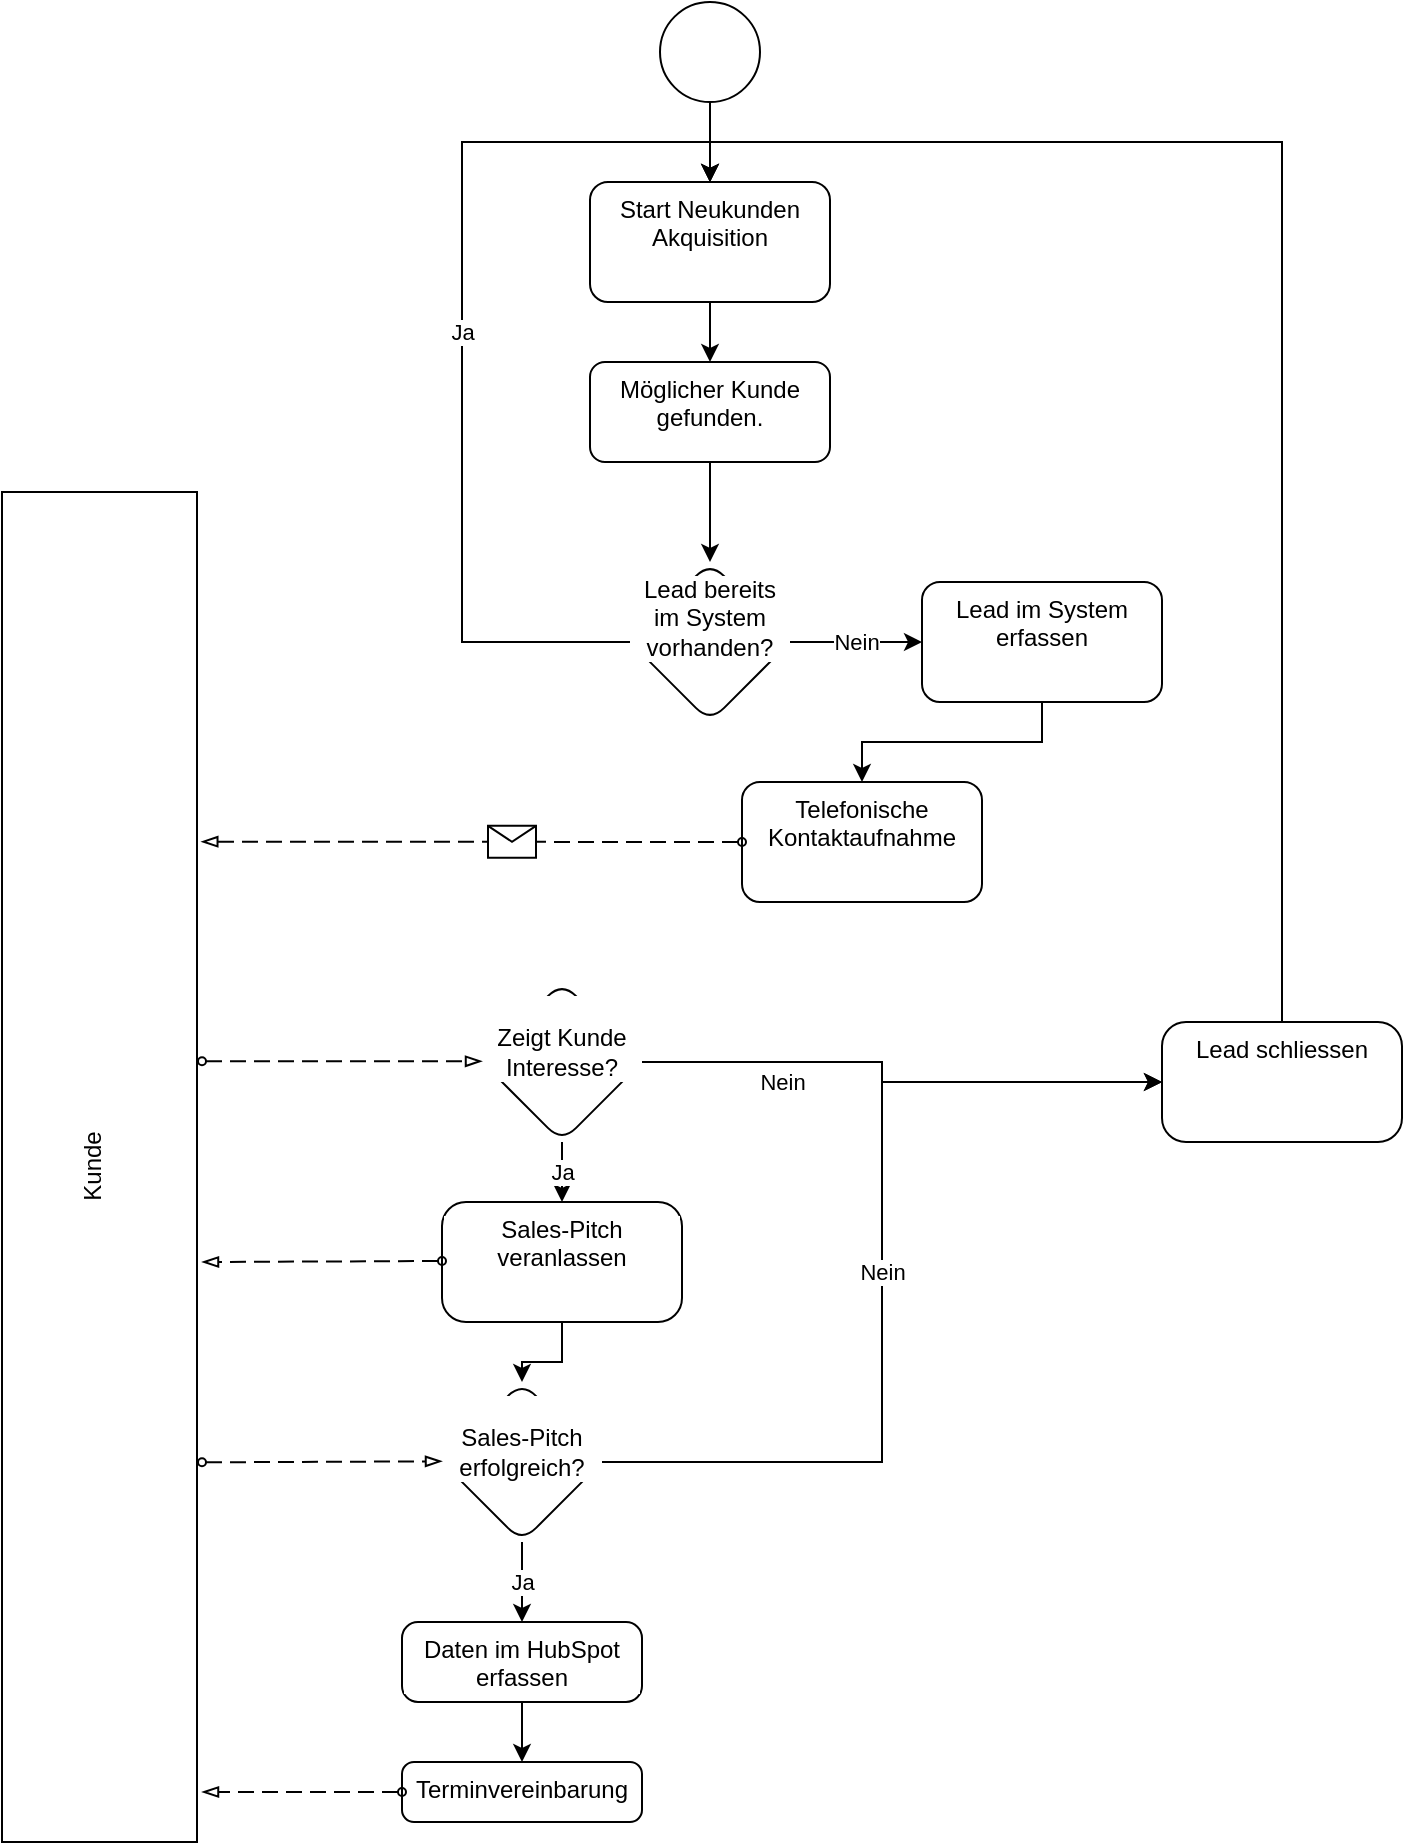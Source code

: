 <mxfile version="21.0.2" type="github"><diagram name="Seite-1" id="oBEE1x_sUmp3EXFIpeXK"><mxGraphModel dx="1015" dy="721" grid="1" gridSize="10" guides="1" tooltips="1" connect="1" arrows="1" fold="1" page="1" pageScale="1" pageWidth="827" pageHeight="1169" math="0" shadow="0"><root><mxCell id="0"/><mxCell id="1" parent="0"/><mxCell id="WdHkJM_nKUGoAHTPGQSr-3" value="" style="edgeStyle=orthogonalEdgeStyle;rounded=0;orthogonalLoop=1;jettySize=auto;html=1;" edge="1" parent="1" source="WdHkJM_nKUGoAHTPGQSr-1" target="WdHkJM_nKUGoAHTPGQSr-2"><mxGeometry relative="1" as="geometry"/></mxCell><mxCell id="WdHkJM_nKUGoAHTPGQSr-1" value="" style="points=[[0.145,0.145,0],[0.5,0,0],[0.855,0.145,0],[1,0.5,0],[0.855,0.855,0],[0.5,1,0],[0.145,0.855,0],[0,0.5,0]];shape=mxgraph.bpmn.event;html=1;verticalLabelPosition=bottom;labelBackgroundColor=#ffffff;verticalAlign=top;align=center;perimeter=ellipsePerimeter;outlineConnect=0;aspect=fixed;outline=standard;symbol=general;" vertex="1" parent="1"><mxGeometry x="389" y="70" width="50" height="50" as="geometry"/></mxCell><mxCell id="WdHkJM_nKUGoAHTPGQSr-22" value="" style="edgeStyle=orthogonalEdgeStyle;rounded=0;orthogonalLoop=1;jettySize=auto;html=1;" edge="1" parent="1" source="WdHkJM_nKUGoAHTPGQSr-2" target="WdHkJM_nKUGoAHTPGQSr-21"><mxGeometry relative="1" as="geometry"/></mxCell><mxCell id="WdHkJM_nKUGoAHTPGQSr-2" value="Start Neukunden Akquisition" style="rounded=1;whiteSpace=wrap;html=1;verticalAlign=top;labelBackgroundColor=#ffffff;" vertex="1" parent="1"><mxGeometry x="354" y="160" width="120" height="60" as="geometry"/></mxCell><mxCell id="WdHkJM_nKUGoAHTPGQSr-11" value="Kunde" style="swimlane;html=1;startSize=90;fontStyle=0;collapsible=0;horizontal=1;swimlaneLine=0;fillColor=none;whiteSpace=wrap;rotation=-90;" vertex="1" parent="1"><mxGeometry x="-228.75" y="603.75" width="675" height="97.5" as="geometry"/></mxCell><mxCell id="WdHkJM_nKUGoAHTPGQSr-26" value="" style="edgeStyle=orthogonalEdgeStyle;rounded=0;orthogonalLoop=1;jettySize=auto;html=1;" edge="1" parent="1" source="WdHkJM_nKUGoAHTPGQSr-21" target="WdHkJM_nKUGoAHTPGQSr-25"><mxGeometry relative="1" as="geometry"/></mxCell><mxCell id="WdHkJM_nKUGoAHTPGQSr-21" value="Möglicher Kunde gefunden." style="rounded=1;whiteSpace=wrap;html=1;verticalAlign=top;labelBackgroundColor=#ffffff;" vertex="1" parent="1"><mxGeometry x="354" y="250" width="120" height="50" as="geometry"/></mxCell><mxCell id="WdHkJM_nKUGoAHTPGQSr-28" value="Ja" style="edgeStyle=orthogonalEdgeStyle;rounded=0;orthogonalLoop=1;jettySize=auto;html=1;" edge="1" parent="1" source="WdHkJM_nKUGoAHTPGQSr-25"><mxGeometry relative="1" as="geometry"><mxPoint x="414" y="160" as="targetPoint"/><Array as="points"><mxPoint x="290" y="390"/><mxPoint x="290" y="140"/><mxPoint x="414" y="140"/></Array></mxGeometry></mxCell><mxCell id="WdHkJM_nKUGoAHTPGQSr-30" value="Nein" style="edgeStyle=orthogonalEdgeStyle;rounded=0;orthogonalLoop=1;jettySize=auto;html=1;" edge="1" parent="1" source="WdHkJM_nKUGoAHTPGQSr-25" target="WdHkJM_nKUGoAHTPGQSr-29"><mxGeometry relative="1" as="geometry"/></mxCell><mxCell id="WdHkJM_nKUGoAHTPGQSr-25" value="Lead bereits im System vorhanden?" style="rhombus;whiteSpace=wrap;html=1;verticalAlign=top;rounded=1;labelBackgroundColor=#ffffff;" vertex="1" parent="1"><mxGeometry x="374" y="350" width="80" height="80" as="geometry"/></mxCell><mxCell id="WdHkJM_nKUGoAHTPGQSr-32" value="" style="edgeStyle=orthogonalEdgeStyle;rounded=0;orthogonalLoop=1;jettySize=auto;html=1;" edge="1" parent="1" source="WdHkJM_nKUGoAHTPGQSr-29" target="WdHkJM_nKUGoAHTPGQSr-31"><mxGeometry relative="1" as="geometry"/></mxCell><mxCell id="WdHkJM_nKUGoAHTPGQSr-29" value="Lead im System erfassen" style="whiteSpace=wrap;html=1;verticalAlign=top;rounded=1;labelBackgroundColor=#ffffff;" vertex="1" parent="1"><mxGeometry x="520" y="360" width="120" height="60" as="geometry"/></mxCell><mxCell id="WdHkJM_nKUGoAHTPGQSr-31" value="Telefonische Kontaktaufnahme" style="whiteSpace=wrap;html=1;verticalAlign=top;rounded=1;labelBackgroundColor=#ffffff;" vertex="1" parent="1"><mxGeometry x="430" y="460" width="120" height="60" as="geometry"/></mxCell><mxCell id="WdHkJM_nKUGoAHTPGQSr-37" value="" style="endArrow=blockThin;html=1;labelPosition=left;verticalLabelPosition=middle;align=right;verticalAlign=middle;dashed=1;dashPattern=8 4;endFill=0;startArrow=oval;startFill=0;endSize=6;startSize=4;rounded=0;exitX=0;exitY=0.5;exitDx=0;exitDy=0;entryX=0.741;entryY=1.022;entryDx=0;entryDy=0;entryPerimeter=0;" edge="1" parent="1" source="WdHkJM_nKUGoAHTPGQSr-31" target="WdHkJM_nKUGoAHTPGQSr-11"><mxGeometry relative="1" as="geometry"><mxPoint x="330" y="540" as="sourcePoint"/><mxPoint x="160" y="540" as="targetPoint"/></mxGeometry></mxCell><mxCell id="WdHkJM_nKUGoAHTPGQSr-38" value="" style="shape=message;html=1;outlineConnect=0;labelPosition=left;verticalLabelPosition=middle;align=right;verticalAlign=middle;spacingRight=5;labelBackgroundColor=#ffffff;" vertex="1" parent="WdHkJM_nKUGoAHTPGQSr-37"><mxGeometry width="24" height="16" relative="1" as="geometry"><mxPoint x="8" y="-8" as="offset"/></mxGeometry></mxCell><mxCell id="WdHkJM_nKUGoAHTPGQSr-41" value="" style="endArrow=blockThin;html=1;labelPosition=left;verticalLabelPosition=middle;align=right;verticalAlign=middle;dashed=1;dashPattern=8 4;endFill=0;startArrow=oval;startFill=0;endSize=6;startSize=4;rounded=0;exitX=0;exitY=0.5;exitDx=0;exitDy=0;" edge="1" parent="1"><mxGeometry relative="1" as="geometry"><mxPoint x="160" y="599.66" as="sourcePoint"/><mxPoint x="300" y="599.66" as="targetPoint"/></mxGeometry></mxCell><mxCell id="WdHkJM_nKUGoAHTPGQSr-48" value="Nein" style="edgeStyle=orthogonalEdgeStyle;rounded=0;orthogonalLoop=1;jettySize=auto;html=1;" edge="1" parent="1" source="WdHkJM_nKUGoAHTPGQSr-46" target="WdHkJM_nKUGoAHTPGQSr-47"><mxGeometry x="-0.481" y="-10" relative="1" as="geometry"><Array as="points"><mxPoint x="500" y="600"/><mxPoint x="500" y="610"/></Array><mxPoint as="offset"/></mxGeometry></mxCell><mxCell id="WdHkJM_nKUGoAHTPGQSr-54" value="Ja" style="edgeStyle=orthogonalEdgeStyle;rounded=0;orthogonalLoop=1;jettySize=auto;html=1;" edge="1" parent="1" source="WdHkJM_nKUGoAHTPGQSr-46" target="WdHkJM_nKUGoAHTPGQSr-53"><mxGeometry relative="1" as="geometry"/></mxCell><mxCell id="WdHkJM_nKUGoAHTPGQSr-46" value="&lt;br&gt;Zeigt Kunde Interesse?" style="rhombus;whiteSpace=wrap;html=1;verticalAlign=top;rounded=1;labelBackgroundColor=#ffffff;arcSize=20;" vertex="1" parent="1"><mxGeometry x="300" y="560" width="80" height="80" as="geometry"/></mxCell><mxCell id="WdHkJM_nKUGoAHTPGQSr-64" style="edgeStyle=orthogonalEdgeStyle;rounded=0;orthogonalLoop=1;jettySize=auto;html=1;entryX=0.5;entryY=0;entryDx=0;entryDy=0;" edge="1" parent="1" source="WdHkJM_nKUGoAHTPGQSr-47" target="WdHkJM_nKUGoAHTPGQSr-2"><mxGeometry relative="1" as="geometry"><Array as="points"><mxPoint x="700" y="140"/><mxPoint x="414" y="140"/></Array></mxGeometry></mxCell><mxCell id="WdHkJM_nKUGoAHTPGQSr-47" value="Lead schliessen" style="whiteSpace=wrap;html=1;verticalAlign=top;rounded=1;labelBackgroundColor=#ffffff;arcSize=20;" vertex="1" parent="1"><mxGeometry x="640" y="580" width="120" height="60" as="geometry"/></mxCell><mxCell id="WdHkJM_nKUGoAHTPGQSr-75" style="edgeStyle=orthogonalEdgeStyle;rounded=0;orthogonalLoop=1;jettySize=auto;html=1;" edge="1" parent="1" source="WdHkJM_nKUGoAHTPGQSr-53" target="WdHkJM_nKUGoAHTPGQSr-62"><mxGeometry relative="1" as="geometry"/></mxCell><mxCell id="WdHkJM_nKUGoAHTPGQSr-53" value="Sales-Pitch veranlassen" style="whiteSpace=wrap;html=1;verticalAlign=top;rounded=1;labelBackgroundColor=#ffffff;arcSize=20;" vertex="1" parent="1"><mxGeometry x="280" y="670" width="120" height="60" as="geometry"/></mxCell><mxCell id="WdHkJM_nKUGoAHTPGQSr-57" value="" style="endArrow=blockThin;html=1;labelPosition=left;verticalLabelPosition=middle;align=right;verticalAlign=middle;dashed=1;dashPattern=8 4;endFill=0;startArrow=oval;startFill=0;endSize=6;startSize=4;rounded=0;exitX=0;exitY=0.5;exitDx=0;exitDy=0;" edge="1" parent="1"><mxGeometry relative="1" as="geometry"><mxPoint x="280" y="699.5" as="sourcePoint"/><mxPoint x="160" y="700" as="targetPoint"/></mxGeometry></mxCell><mxCell id="WdHkJM_nKUGoAHTPGQSr-60" value="" style="endArrow=blockThin;html=1;labelPosition=left;verticalLabelPosition=middle;align=right;verticalAlign=middle;dashed=1;dashPattern=8 4;endFill=0;startArrow=oval;startFill=0;endSize=6;startSize=4;rounded=0;exitX=0;exitY=0.5;exitDx=0;exitDy=0;" edge="1" parent="1"><mxGeometry relative="1" as="geometry"><mxPoint x="160" y="800.16" as="sourcePoint"/><mxPoint x="280" y="799.66" as="targetPoint"/></mxGeometry></mxCell><mxCell id="WdHkJM_nKUGoAHTPGQSr-63" value="Nein" style="edgeStyle=orthogonalEdgeStyle;rounded=0;orthogonalLoop=1;jettySize=auto;html=1;entryX=0;entryY=0.5;entryDx=0;entryDy=0;" edge="1" parent="1" source="WdHkJM_nKUGoAHTPGQSr-62" target="WdHkJM_nKUGoAHTPGQSr-47"><mxGeometry relative="1" as="geometry"/></mxCell><mxCell id="WdHkJM_nKUGoAHTPGQSr-67" value="Ja" style="edgeStyle=orthogonalEdgeStyle;rounded=0;orthogonalLoop=1;jettySize=auto;html=1;" edge="1" parent="1" source="WdHkJM_nKUGoAHTPGQSr-62" target="WdHkJM_nKUGoAHTPGQSr-66"><mxGeometry relative="1" as="geometry"/></mxCell><mxCell id="WdHkJM_nKUGoAHTPGQSr-62" value="&lt;br&gt;Sales-Pitch erfolgreich?" style="rhombus;whiteSpace=wrap;html=1;verticalAlign=top;rounded=1;labelBackgroundColor=#ffffff;arcSize=20;" vertex="1" parent="1"><mxGeometry x="280" y="760" width="80" height="80" as="geometry"/></mxCell><mxCell id="WdHkJM_nKUGoAHTPGQSr-69" value="" style="edgeStyle=orthogonalEdgeStyle;rounded=0;orthogonalLoop=1;jettySize=auto;html=1;" edge="1" parent="1" source="WdHkJM_nKUGoAHTPGQSr-66" target="WdHkJM_nKUGoAHTPGQSr-68"><mxGeometry relative="1" as="geometry"/></mxCell><mxCell id="WdHkJM_nKUGoAHTPGQSr-66" value="Daten im HubSpot erfassen" style="whiteSpace=wrap;html=1;verticalAlign=top;rounded=1;labelBackgroundColor=#ffffff;arcSize=20;" vertex="1" parent="1"><mxGeometry x="260" y="880" width="120" height="40" as="geometry"/></mxCell><mxCell id="WdHkJM_nKUGoAHTPGQSr-68" value="Terminvereinbarung" style="whiteSpace=wrap;html=1;verticalAlign=top;rounded=1;labelBackgroundColor=#ffffff;arcSize=20;" vertex="1" parent="1"><mxGeometry x="260" y="950" width="120" height="30" as="geometry"/></mxCell><mxCell id="WdHkJM_nKUGoAHTPGQSr-65" value="" style="endArrow=blockThin;html=1;labelPosition=left;verticalLabelPosition=middle;align=right;verticalAlign=middle;dashed=1;dashPattern=8 4;endFill=0;startArrow=oval;startFill=0;endSize=6;startSize=4;rounded=0;exitX=0;exitY=0.5;exitDx=0;exitDy=0;" edge="1" parent="1" source="WdHkJM_nKUGoAHTPGQSr-68"><mxGeometry relative="1" as="geometry"><mxPoint x="190" y="964.66" as="sourcePoint"/><mxPoint x="160" y="965" as="targetPoint"/></mxGeometry></mxCell></root></mxGraphModel></diagram></mxfile>